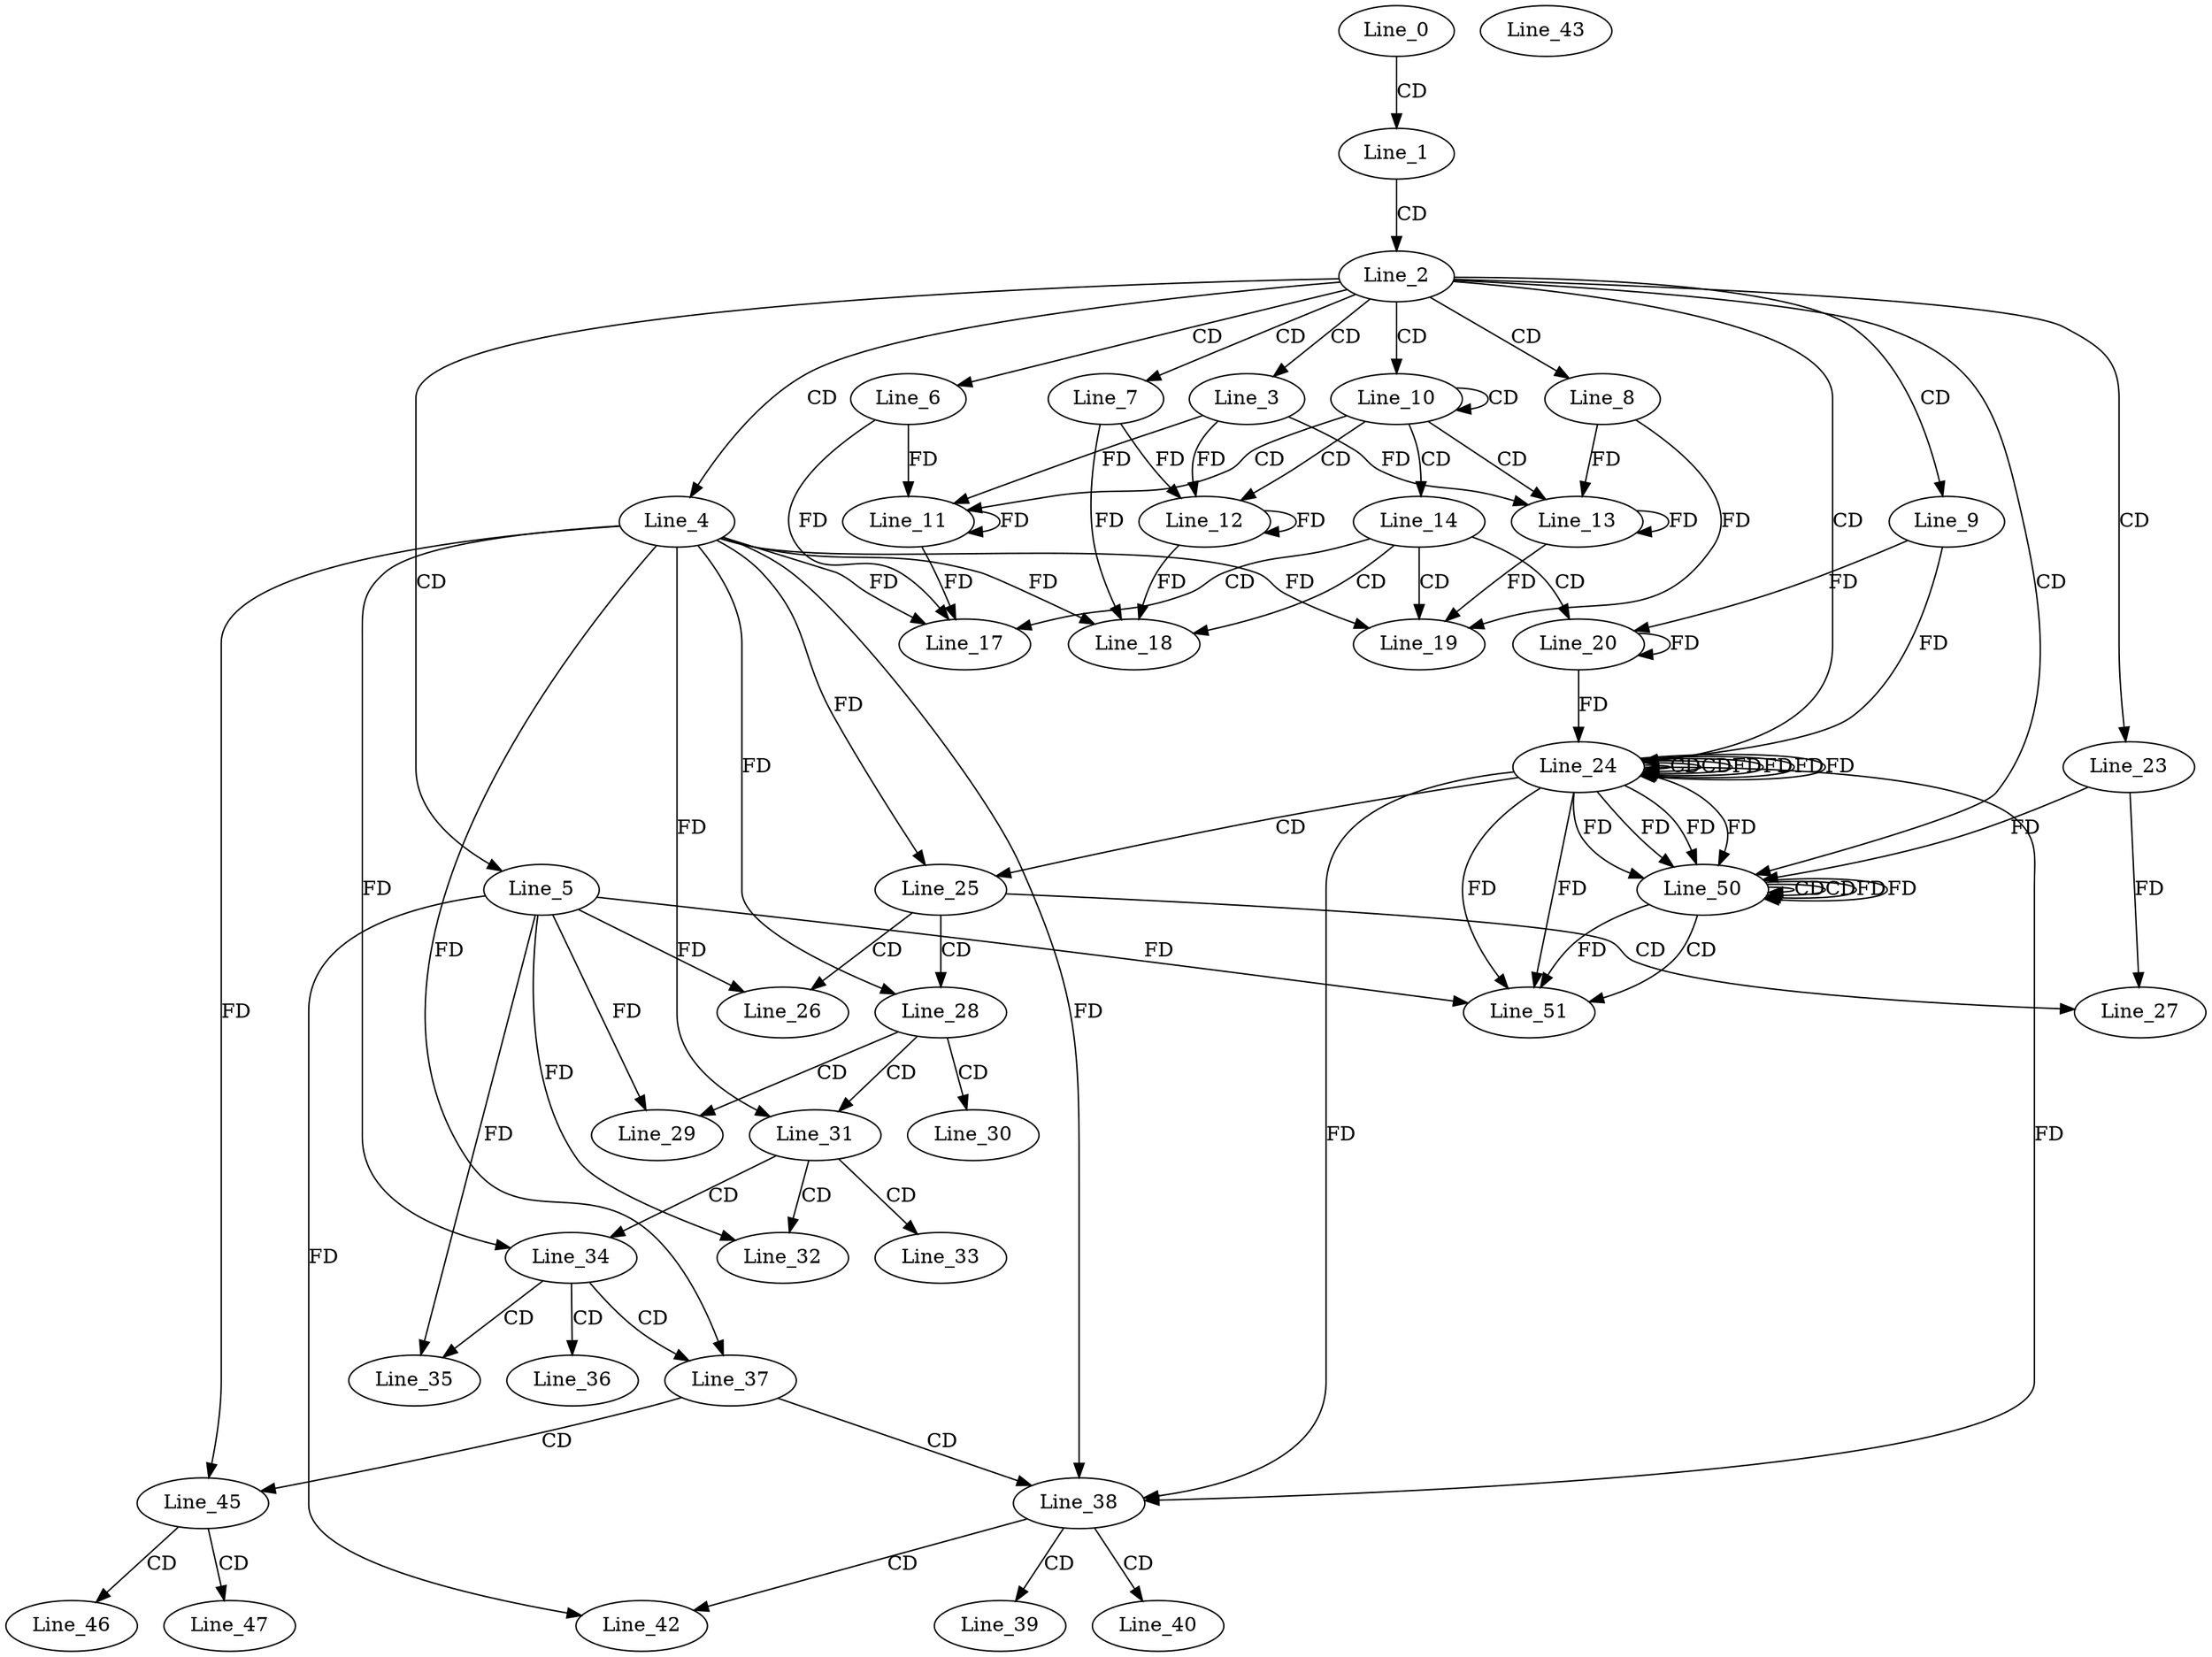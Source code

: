 digraph G {
  Line_0;
  Line_1;
  Line_2;
  Line_3;
  Line_4;
  Line_5;
  Line_6;
  Line_7;
  Line_8;
  Line_9;
  Line_10;
  Line_11;
  Line_11;
  Line_12;
  Line_12;
  Line_13;
  Line_13;
  Line_14;
  Line_17;
  Line_18;
  Line_19;
  Line_20;
  Line_23;
  Line_24;
  Line_24;
  Line_24;
  Line_25;
  Line_25;
  Line_25;
  Line_26;
  Line_27;
  Line_28;
  Line_28;
  Line_28;
  Line_29;
  Line_30;
  Line_31;
  Line_31;
  Line_31;
  Line_32;
  Line_33;
  Line_34;
  Line_34;
  Line_34;
  Line_35;
  Line_36;
  Line_37;
  Line_37;
  Line_37;
  Line_38;
  Line_38;
  Line_39;
  Line_40;
  Line_42;
  Line_43;
  Line_45;
  Line_45;
  Line_45;
  Line_46;
  Line_47;
  Line_50;
  Line_50;
  Line_50;
  Line_51;
  Line_51;
  Line_0 -> Line_1 [ label="CD" ];
  Line_1 -> Line_2 [ label="CD" ];
  Line_2 -> Line_3 [ label="CD" ];
  Line_2 -> Line_4 [ label="CD" ];
  Line_2 -> Line_5 [ label="CD" ];
  Line_2 -> Line_6 [ label="CD" ];
  Line_2 -> Line_7 [ label="CD" ];
  Line_2 -> Line_8 [ label="CD" ];
  Line_2 -> Line_9 [ label="CD" ];
  Line_2 -> Line_10 [ label="CD" ];
  Line_10 -> Line_10 [ label="CD" ];
  Line_10 -> Line_11 [ label="CD" ];
  Line_11 -> Line_11 [ label="FD" ];
  Line_6 -> Line_11 [ label="FD" ];
  Line_3 -> Line_11 [ label="FD" ];
  Line_10 -> Line_12 [ label="CD" ];
  Line_12 -> Line_12 [ label="FD" ];
  Line_7 -> Line_12 [ label="FD" ];
  Line_3 -> Line_12 [ label="FD" ];
  Line_10 -> Line_13 [ label="CD" ];
  Line_13 -> Line_13 [ label="FD" ];
  Line_8 -> Line_13 [ label="FD" ];
  Line_3 -> Line_13 [ label="FD" ];
  Line_10 -> Line_14 [ label="CD" ];
  Line_14 -> Line_17 [ label="CD" ];
  Line_4 -> Line_17 [ label="FD" ];
  Line_11 -> Line_17 [ label="FD" ];
  Line_6 -> Line_17 [ label="FD" ];
  Line_14 -> Line_18 [ label="CD" ];
  Line_4 -> Line_18 [ label="FD" ];
  Line_12 -> Line_18 [ label="FD" ];
  Line_7 -> Line_18 [ label="FD" ];
  Line_14 -> Line_19 [ label="CD" ];
  Line_4 -> Line_19 [ label="FD" ];
  Line_13 -> Line_19 [ label="FD" ];
  Line_8 -> Line_19 [ label="FD" ];
  Line_14 -> Line_20 [ label="CD" ];
  Line_20 -> Line_20 [ label="FD" ];
  Line_9 -> Line_20 [ label="FD" ];
  Line_2 -> Line_23 [ label="CD" ];
  Line_2 -> Line_24 [ label="CD" ];
  Line_24 -> Line_24 [ label="CD" ];
  Line_20 -> Line_24 [ label="FD" ];
  Line_9 -> Line_24 [ label="FD" ];
  Line_24 -> Line_24 [ label="CD" ];
  Line_24 -> Line_24 [ label="FD" ];
  Line_24 -> Line_24 [ label="FD" ];
  Line_24 -> Line_25 [ label="CD" ];
  Line_4 -> Line_25 [ label="FD" ];
  Line_25 -> Line_26 [ label="CD" ];
  Line_5 -> Line_26 [ label="FD" ];
  Line_25 -> Line_27 [ label="CD" ];
  Line_23 -> Line_27 [ label="FD" ];
  Line_25 -> Line_28 [ label="CD" ];
  Line_4 -> Line_28 [ label="FD" ];
  Line_28 -> Line_29 [ label="CD" ];
  Line_5 -> Line_29 [ label="FD" ];
  Line_28 -> Line_30 [ label="CD" ];
  Line_28 -> Line_31 [ label="CD" ];
  Line_4 -> Line_31 [ label="FD" ];
  Line_31 -> Line_32 [ label="CD" ];
  Line_5 -> Line_32 [ label="FD" ];
  Line_31 -> Line_33 [ label="CD" ];
  Line_31 -> Line_34 [ label="CD" ];
  Line_4 -> Line_34 [ label="FD" ];
  Line_34 -> Line_35 [ label="CD" ];
  Line_5 -> Line_35 [ label="FD" ];
  Line_34 -> Line_36 [ label="CD" ];
  Line_34 -> Line_37 [ label="CD" ];
  Line_4 -> Line_37 [ label="FD" ];
  Line_37 -> Line_38 [ label="CD" ];
  Line_4 -> Line_38 [ label="FD" ];
  Line_24 -> Line_38 [ label="FD" ];
  Line_24 -> Line_38 [ label="FD" ];
  Line_38 -> Line_39 [ label="CD" ];
  Line_38 -> Line_40 [ label="CD" ];
  Line_38 -> Line_42 [ label="CD" ];
  Line_5 -> Line_42 [ label="FD" ];
  Line_37 -> Line_45 [ label="CD" ];
  Line_4 -> Line_45 [ label="FD" ];
  Line_45 -> Line_46 [ label="CD" ];
  Line_45 -> Line_47 [ label="CD" ];
  Line_2 -> Line_50 [ label="CD" ];
  Line_50 -> Line_50 [ label="CD" ];
  Line_24 -> Line_50 [ label="FD" ];
  Line_24 -> Line_50 [ label="FD" ];
  Line_23 -> Line_50 [ label="FD" ];
  Line_50 -> Line_50 [ label="CD" ];
  Line_50 -> Line_50 [ label="FD" ];
  Line_24 -> Line_50 [ label="FD" ];
  Line_24 -> Line_50 [ label="FD" ];
  Line_50 -> Line_51 [ label="CD" ];
  Line_5 -> Line_51 [ label="FD" ];
  Line_50 -> Line_51 [ label="FD" ];
  Line_24 -> Line_51 [ label="FD" ];
  Line_24 -> Line_51 [ label="FD" ];
  Line_24 -> Line_24 [ label="FD" ];
  Line_24 -> Line_24 [ label="FD" ];
  Line_50 -> Line_50 [ label="FD" ];
}
